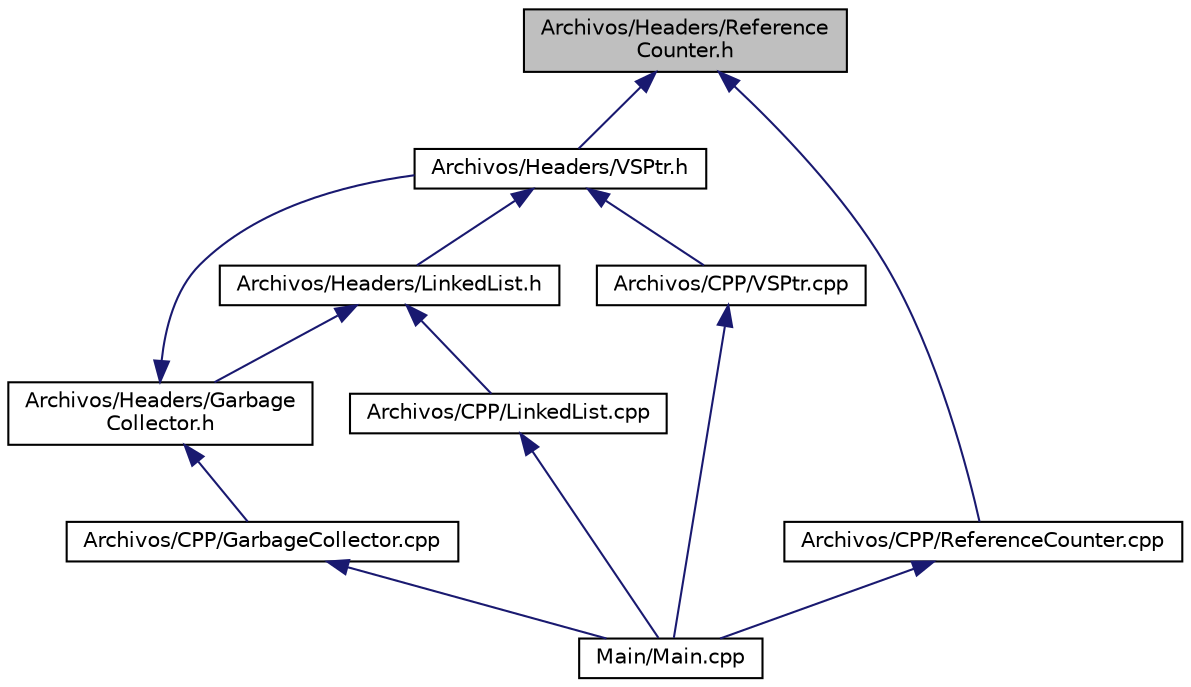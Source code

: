 digraph "Archivos/Headers/ReferenceCounter.h"
{
  edge [fontname="Helvetica",fontsize="10",labelfontname="Helvetica",labelfontsize="10"];
  node [fontname="Helvetica",fontsize="10",shape=record];
  Node1 [label="Archivos/Headers/Reference\lCounter.h",height=0.2,width=0.4,color="black", fillcolor="grey75", style="filled", fontcolor="black"];
  Node1 -> Node2 [dir="back",color="midnightblue",fontsize="10",style="solid",fontname="Helvetica"];
  Node2 [label="Archivos/Headers/VSPtr.h",height=0.2,width=0.4,color="black", fillcolor="white", style="filled",URL="$_v_s_ptr_8h.html"];
  Node2 -> Node3 [dir="back",color="midnightblue",fontsize="10",style="solid",fontname="Helvetica"];
  Node3 [label="Archivos/Headers/LinkedList.h",height=0.2,width=0.4,color="black", fillcolor="white", style="filled",URL="$_linked_list_8h.html"];
  Node3 -> Node4 [dir="back",color="midnightblue",fontsize="10",style="solid",fontname="Helvetica"];
  Node4 [label="Archivos/Headers/Garbage\lCollector.h",height=0.2,width=0.4,color="black", fillcolor="white", style="filled",URL="$_garbage_collector_8h.html"];
  Node4 -> Node5 [dir="back",color="midnightblue",fontsize="10",style="solid",fontname="Helvetica"];
  Node5 [label="Archivos/CPP/GarbageCollector.cpp",height=0.2,width=0.4,color="black", fillcolor="white", style="filled",URL="$_garbage_collector_8cpp.html"];
  Node5 -> Node6 [dir="back",color="midnightblue",fontsize="10",style="solid",fontname="Helvetica"];
  Node6 [label="Main/Main.cpp",height=0.2,width=0.4,color="black", fillcolor="white", style="filled",URL="$_main_8cpp.html"];
  Node4 -> Node2 [dir="back",color="midnightblue",fontsize="10",style="solid",fontname="Helvetica"];
  Node3 -> Node7 [dir="back",color="midnightblue",fontsize="10",style="solid",fontname="Helvetica"];
  Node7 [label="Archivos/CPP/LinkedList.cpp",height=0.2,width=0.4,color="black", fillcolor="white", style="filled",URL="$_linked_list_8cpp.html"];
  Node7 -> Node6 [dir="back",color="midnightblue",fontsize="10",style="solid",fontname="Helvetica"];
  Node2 -> Node8 [dir="back",color="midnightblue",fontsize="10",style="solid",fontname="Helvetica"];
  Node8 [label="Archivos/CPP/VSPtr.cpp",height=0.2,width=0.4,color="black", fillcolor="white", style="filled",URL="$_v_s_ptr_8cpp.html"];
  Node8 -> Node6 [dir="back",color="midnightblue",fontsize="10",style="solid",fontname="Helvetica"];
  Node1 -> Node9 [dir="back",color="midnightblue",fontsize="10",style="solid",fontname="Helvetica"];
  Node9 [label="Archivos/CPP/ReferenceCounter.cpp",height=0.2,width=0.4,color="black", fillcolor="white", style="filled",URL="$_reference_counter_8cpp.html"];
  Node9 -> Node6 [dir="back",color="midnightblue",fontsize="10",style="solid",fontname="Helvetica"];
}
